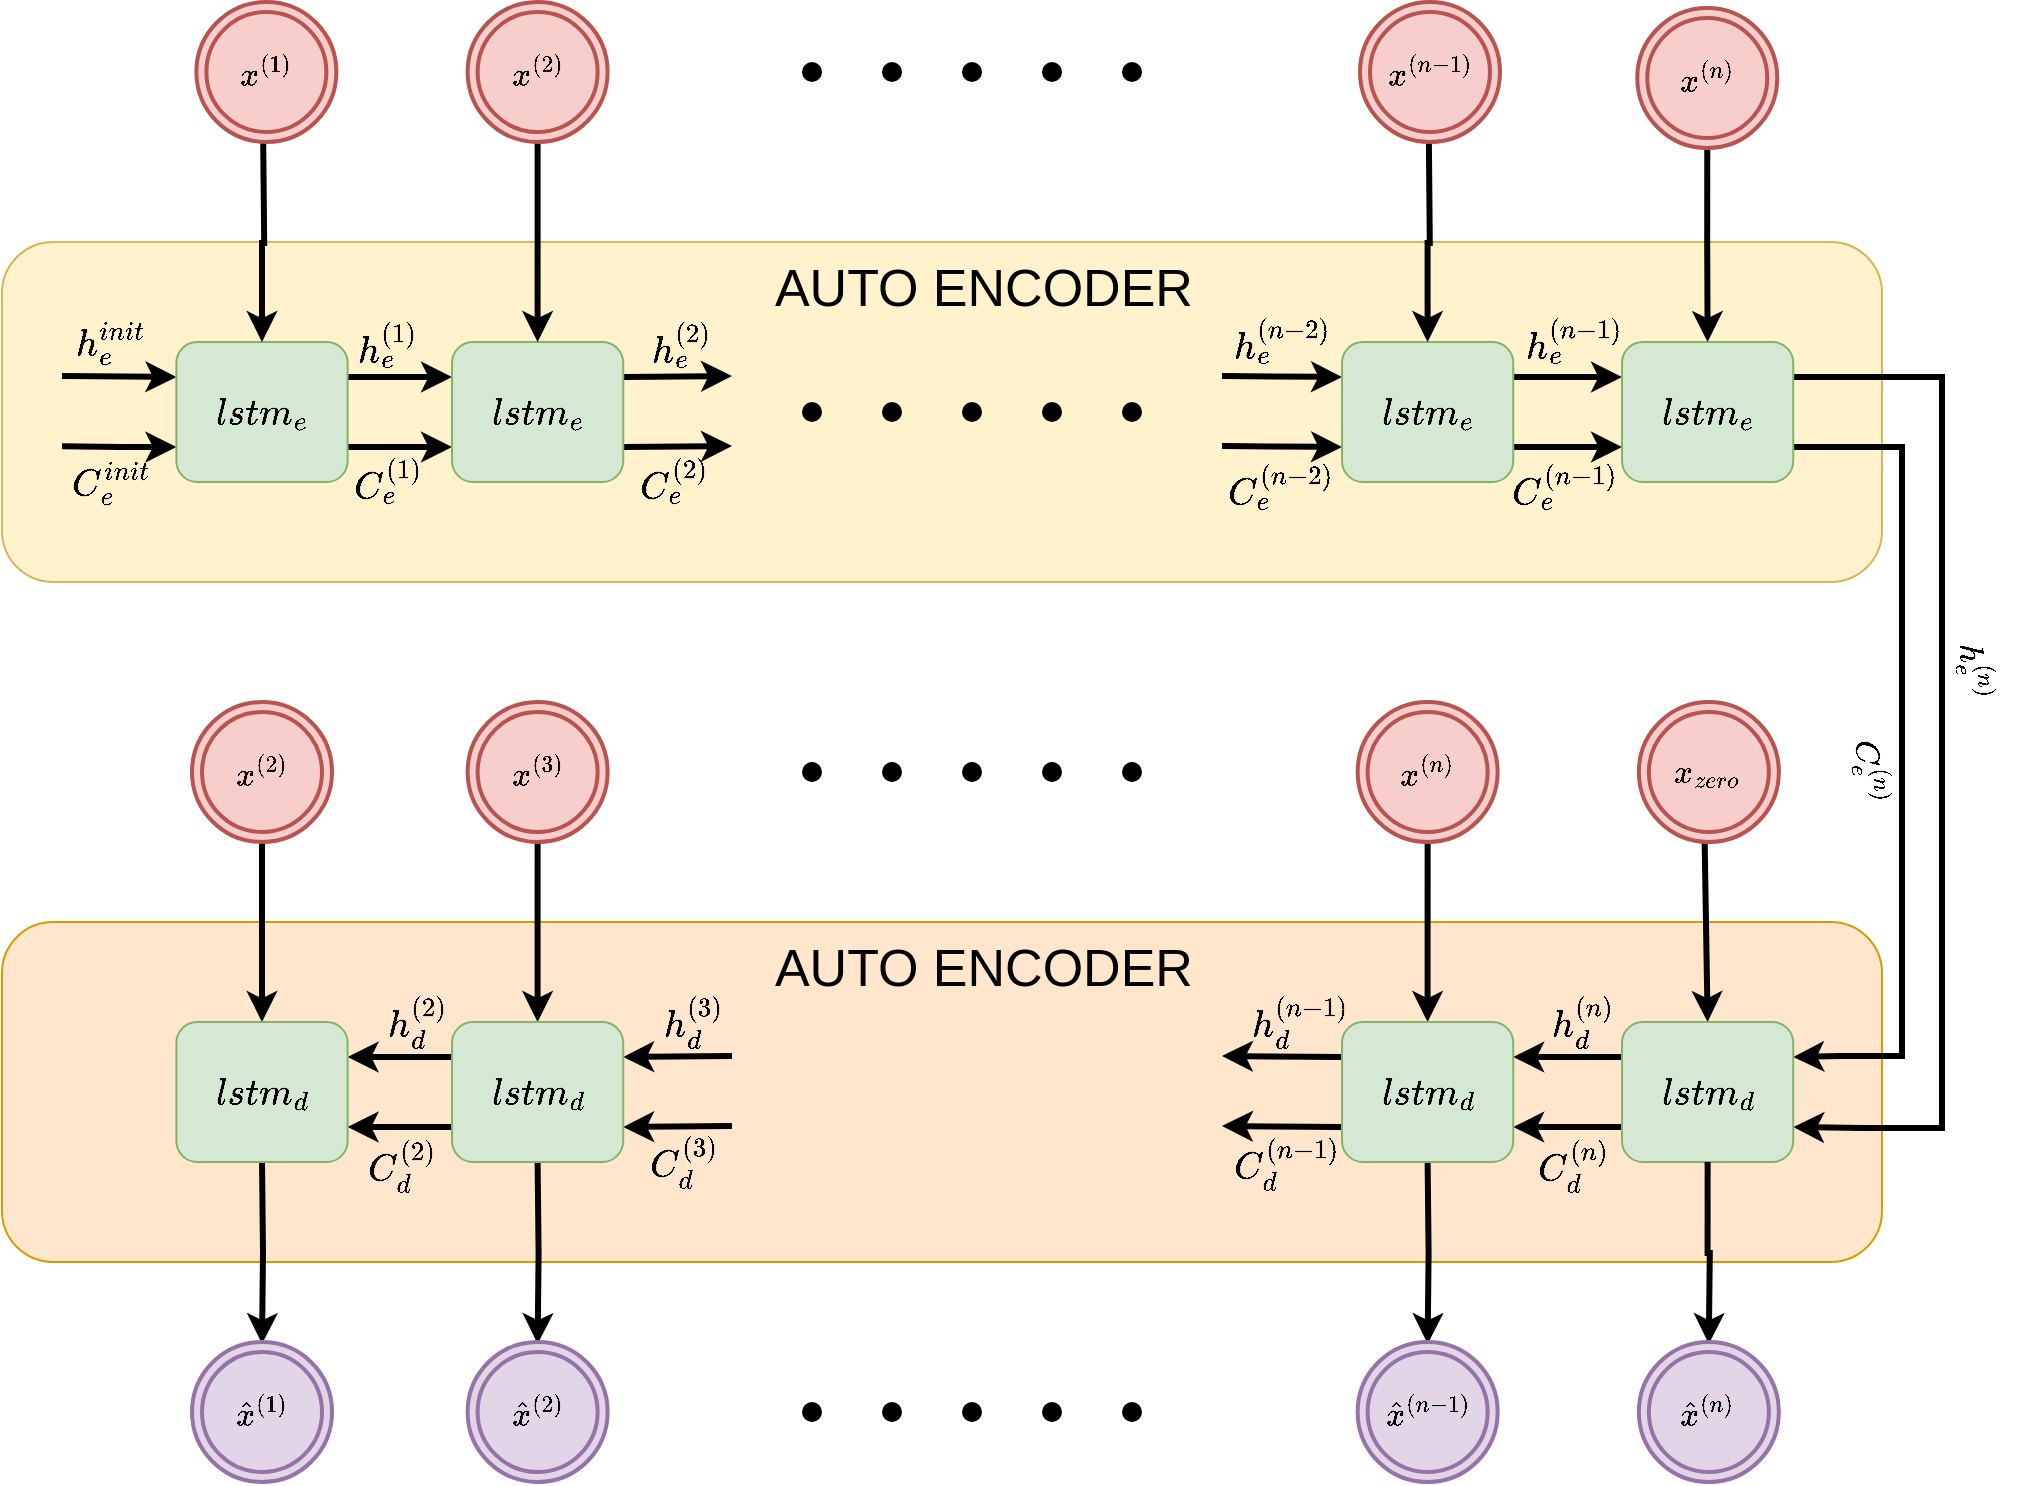 <mxfile version="13.0.3" type="device"><diagram name="Page-1" id="edf60f1a-56cd-e834-aa8a-f176f3a09ee4"><mxGraphModel dx="1296" dy="1176" grid="1" gridSize="10" guides="1" tooltips="1" connect="1" arrows="1" fold="1" page="1" pageScale="1" pageWidth="1100" pageHeight="850" background="none" math="1" shadow="0"><root><mxCell id="0"/><mxCell id="1" parent="0"/><mxCell id="XLhRO7MtIuieg1RygwD8-1" value="&lt;font style=&quot;font-size: 26px&quot;&gt;&amp;nbsp; &amp;nbsp; &amp;nbsp; AUTO ENCODER&lt;br&gt;&lt;br&gt;&lt;br&gt;&lt;br&gt;&lt;br&gt;&lt;/font&gt;" style="rounded=1;whiteSpace=wrap;html=1;fillColor=#ffe6cc;strokeColor=#d79b00;connectable=0;" parent="1" vertex="1"><mxGeometry x="70" y="620" width="940" height="170" as="geometry"/></mxCell><mxCell id="K9HZkrbn3-RnlMzPygAK-2" value="&lt;font style=&quot;font-size: 26px&quot;&gt;&amp;nbsp; &amp;nbsp; &amp;nbsp; AUTO ENCODER&lt;br&gt;&lt;br&gt;&lt;br&gt;&lt;br&gt;&lt;br&gt;&lt;/font&gt;" style="rounded=1;whiteSpace=wrap;html=1;fillColor=#fff2cc;strokeColor=#d6b656;connectable=0;" parent="1" vertex="1"><mxGeometry x="70" y="280" width="940" height="170" as="geometry"/></mxCell><mxCell id="83qqZw05ufi5H7MGDvG--12" style="edgeStyle=orthogonalEdgeStyle;rounded=0;orthogonalLoop=1;jettySize=auto;html=1;exitX=1;exitY=0.25;exitDx=0;exitDy=0;entryX=0;entryY=0.25;entryDx=0;entryDy=0;startArrow=none;startFill=0;endArrow=classic;endFill=1;strokeWidth=3;" parent="1" source="83qqZw05ufi5H7MGDvG--3" target="83qqZw05ufi5H7MGDvG--7" edge="1"><mxGeometry relative="1" as="geometry"/></mxCell><mxCell id="83qqZw05ufi5H7MGDvG--13" style="edgeStyle=orthogonalEdgeStyle;rounded=0;orthogonalLoop=1;jettySize=auto;html=1;exitX=1;exitY=0.75;exitDx=0;exitDy=0;entryX=0;entryY=0.75;entryDx=0;entryDy=0;startArrow=none;startFill=0;endArrow=classic;endFill=1;strokeWidth=3;" parent="1" source="83qqZw05ufi5H7MGDvG--3" target="83qqZw05ufi5H7MGDvG--7" edge="1"><mxGeometry relative="1" as="geometry"/></mxCell><mxCell id="83qqZw05ufi5H7MGDvG--37" style="edgeStyle=orthogonalEdgeStyle;rounded=0;orthogonalLoop=1;jettySize=auto;html=1;exitX=0;exitY=0.25;exitDx=0;exitDy=0;fontSize=26;startArrow=classic;startFill=1;endArrow=none;endFill=0;strokeWidth=3;" parent="1" source="83qqZw05ufi5H7MGDvG--3" edge="1"><mxGeometry relative="1" as="geometry"><mxPoint x="100" y="347" as="targetPoint"/></mxGeometry></mxCell><mxCell id="83qqZw05ufi5H7MGDvG--38" style="edgeStyle=orthogonalEdgeStyle;rounded=0;orthogonalLoop=1;jettySize=auto;html=1;exitX=0;exitY=0.75;exitDx=0;exitDy=0;fontSize=26;startArrow=classic;startFill=1;endArrow=none;endFill=0;strokeWidth=3;" parent="1" source="83qqZw05ufi5H7MGDvG--3" edge="1"><mxGeometry relative="1" as="geometry"><mxPoint x="100" y="382.167" as="targetPoint"/></mxGeometry></mxCell><mxCell id="83qqZw05ufi5H7MGDvG--3" value="&lt;font style=&quot;font-size: 16px&quot;&gt;$$lstm_e$$&lt;/font&gt;" style="rounded=1;whiteSpace=wrap;html=1;fillColor=#d5e8d4;strokeColor=#82b366;" parent="1" vertex="1"><mxGeometry x="157.19" y="330" width="85.63" height="70" as="geometry"/></mxCell><mxCell id="83qqZw05ufi5H7MGDvG--28" style="edgeStyle=orthogonalEdgeStyle;rounded=0;orthogonalLoop=1;jettySize=auto;html=1;exitX=1;exitY=0.25;exitDx=0;exitDy=0;fontSize=26;startArrow=none;startFill=0;endArrow=classic;endFill=1;strokeWidth=3;" parent="1" source="83qqZw05ufi5H7MGDvG--7" edge="1"><mxGeometry relative="1" as="geometry"><mxPoint x="435" y="347" as="targetPoint"/></mxGeometry></mxCell><mxCell id="83qqZw05ufi5H7MGDvG--29" style="edgeStyle=orthogonalEdgeStyle;rounded=0;orthogonalLoop=1;jettySize=auto;html=1;exitX=1;exitY=0.75;exitDx=0;exitDy=0;fontSize=26;startArrow=none;startFill=0;endArrow=classic;endFill=1;strokeWidth=3;" parent="1" source="83qqZw05ufi5H7MGDvG--7" edge="1"><mxGeometry relative="1" as="geometry"><mxPoint x="435" y="382" as="targetPoint"/></mxGeometry></mxCell><mxCell id="83qqZw05ufi5H7MGDvG--7" value="&lt;span style=&quot;font-size: 16px&quot;&gt;$$lstm_e$$&lt;/span&gt;" style="rounded=1;whiteSpace=wrap;html=1;fillColor=#d5e8d4;strokeColor=#82b366;" parent="1" vertex="1"><mxGeometry x="295" y="330" width="85.62" height="70" as="geometry"/></mxCell><mxCell id="83qqZw05ufi5H7MGDvG--16" style="edgeStyle=orthogonalEdgeStyle;rounded=0;orthogonalLoop=1;jettySize=auto;html=1;exitX=1;exitY=0.25;exitDx=0;exitDy=0;entryX=0;entryY=0.25;entryDx=0;entryDy=0;startArrow=none;startFill=0;endArrow=classic;endFill=1;strokeWidth=3;" parent="1" source="83qqZw05ufi5H7MGDvG--18" target="83qqZw05ufi5H7MGDvG--19" edge="1"><mxGeometry relative="1" as="geometry"><mxPoint x="870" y="347.5" as="targetPoint"/></mxGeometry></mxCell><mxCell id="83qqZw05ufi5H7MGDvG--17" style="edgeStyle=orthogonalEdgeStyle;rounded=0;orthogonalLoop=1;jettySize=auto;html=1;exitX=1;exitY=0.75;exitDx=0;exitDy=0;entryX=0;entryY=0.75;entryDx=0;entryDy=0;startArrow=none;startFill=0;endArrow=classic;endFill=1;strokeWidth=3;" parent="1" source="83qqZw05ufi5H7MGDvG--18" target="83qqZw05ufi5H7MGDvG--19" edge="1"><mxGeometry relative="1" as="geometry"><mxPoint x="870" y="382.5" as="targetPoint"/></mxGeometry></mxCell><mxCell id="83qqZw05ufi5H7MGDvG--30" style="edgeStyle=orthogonalEdgeStyle;rounded=0;orthogonalLoop=1;jettySize=auto;html=1;exitX=0;exitY=0.25;exitDx=0;exitDy=0;fontSize=26;startArrow=classic;startFill=1;endArrow=none;endFill=0;strokeWidth=3;" parent="1" source="83qqZw05ufi5H7MGDvG--18" edge="1"><mxGeometry relative="1" as="geometry"><mxPoint x="680" y="347" as="targetPoint"/></mxGeometry></mxCell><mxCell id="83qqZw05ufi5H7MGDvG--31" style="edgeStyle=orthogonalEdgeStyle;rounded=0;orthogonalLoop=1;jettySize=auto;html=1;exitX=0;exitY=0.75;exitDx=0;exitDy=0;fontSize=26;startArrow=classic;startFill=1;endArrow=none;endFill=0;strokeWidth=3;" parent="1" source="83qqZw05ufi5H7MGDvG--18" edge="1"><mxGeometry relative="1" as="geometry"><mxPoint x="680" y="382" as="targetPoint"/></mxGeometry></mxCell><mxCell id="83qqZw05ufi5H7MGDvG--18" value="&lt;span style=&quot;font-size: 16px&quot;&gt;$$lstm_e$$&lt;/span&gt;" style="rounded=1;whiteSpace=wrap;html=1;fillColor=#d5e8d4;strokeColor=#82b366;" parent="1" vertex="1"><mxGeometry x="740" y="330" width="85.63" height="70" as="geometry"/></mxCell><mxCell id="UnYQnr_Fb2-LS5UaWXb_-621" style="edgeStyle=orthogonalEdgeStyle;rounded=0;orthogonalLoop=1;jettySize=auto;html=1;exitX=1;exitY=0.25;exitDx=0;exitDy=0;entryX=1;entryY=0.75;entryDx=0;entryDy=0;fontSize=14;strokeWidth=3;" parent="1" source="83qqZw05ufi5H7MGDvG--19" target="UnYQnr_Fb2-LS5UaWXb_-605" edge="1"><mxGeometry relative="1" as="geometry"><Array as="points"><mxPoint x="1040" y="348"/><mxPoint x="1040" y="723"/><mxPoint x="1000" y="723"/></Array></mxGeometry></mxCell><mxCell id="UnYQnr_Fb2-LS5UaWXb_-766" style="edgeStyle=orthogonalEdgeStyle;rounded=0;orthogonalLoop=1;jettySize=auto;html=1;exitX=1;exitY=0.75;exitDx=0;exitDy=0;entryX=1;entryY=0.25;entryDx=0;entryDy=0;fontSize=14;startArrow=none;startFill=0;endArrow=classic;endFill=1;strokeWidth=3;" parent="1" source="83qqZw05ufi5H7MGDvG--19" target="UnYQnr_Fb2-LS5UaWXb_-605" edge="1"><mxGeometry relative="1" as="geometry"><Array as="points"><mxPoint x="1020" y="383"/><mxPoint x="1020" y="687"/><mxPoint x="990" y="687"/></Array></mxGeometry></mxCell><mxCell id="83qqZw05ufi5H7MGDvG--19" value="&lt;span style=&quot;font-size: 16px&quot;&gt;$$lstm_e$$&lt;/span&gt;" style="rounded=1;whiteSpace=wrap;html=1;fillColor=#d5e8d4;strokeColor=#82b366;" parent="1" vertex="1"><mxGeometry x="880" y="330" width="85.62" height="70" as="geometry"/></mxCell><mxCell id="fbcC58eC0QAVBtVCRvgp-2" value="$$h_e^{(1)}$$" style="text;html=1;strokeColor=none;fillColor=none;align=center;verticalAlign=middle;whiteSpace=wrap;rounded=0;fontSize=16;" parent="1" vertex="1"><mxGeometry x="232.81" y="317" width="60" height="30" as="geometry"/></mxCell><mxCell id="fbcC58eC0QAVBtVCRvgp-3" value="$$C_e^{(1)}$$" style="text;html=1;strokeColor=none;fillColor=none;align=center;verticalAlign=middle;whiteSpace=wrap;rounded=0;fontSize=16;" parent="1" vertex="1"><mxGeometry x="232.81" y="385" width="60" height="30" as="geometry"/></mxCell><mxCell id="fbcC58eC0QAVBtVCRvgp-4" value="$$h_e^{init}$$" style="text;html=1;strokeColor=none;fillColor=none;align=center;verticalAlign=middle;whiteSpace=wrap;rounded=0;fontSize=16;" parent="1" vertex="1"><mxGeometry x="94" y="315" width="60" height="30" as="geometry"/></mxCell><mxCell id="fbcC58eC0QAVBtVCRvgp-5" value="$$C_e^{init}$$" style="text;html=1;strokeColor=none;fillColor=none;align=center;verticalAlign=middle;whiteSpace=wrap;rounded=0;fontSize=16;" parent="1" vertex="1"><mxGeometry x="95" y="385" width="60" height="30" as="geometry"/></mxCell><mxCell id="fbcC58eC0QAVBtVCRvgp-6" value="$$h_e^{(2)}$$" style="text;html=1;strokeColor=none;fillColor=none;align=center;verticalAlign=middle;whiteSpace=wrap;rounded=0;fontSize=16;" parent="1" vertex="1"><mxGeometry x="379.81" y="317" width="60" height="30" as="geometry"/></mxCell><mxCell id="fbcC58eC0QAVBtVCRvgp-7" value="$$C_e^{(2)}$$" style="text;html=1;strokeColor=none;fillColor=none;align=center;verticalAlign=middle;whiteSpace=wrap;rounded=0;fontSize=16;" parent="1" vertex="1"><mxGeometry x="375.62" y="385" width="60" height="30" as="geometry"/></mxCell><mxCell id="fbcC58eC0QAVBtVCRvgp-8" value="$$h_e^{(n-2)}$$" style="text;html=1;strokeColor=none;fillColor=none;align=center;verticalAlign=middle;whiteSpace=wrap;rounded=0;fontSize=16;" parent="1" vertex="1"><mxGeometry x="680" y="315" width="60" height="30" as="geometry"/></mxCell><mxCell id="fbcC58eC0QAVBtVCRvgp-9" value="$$C_e^{(n-2)}$$" style="text;html=1;strokeColor=none;fillColor=none;align=center;verticalAlign=middle;whiteSpace=wrap;rounded=0;fontSize=16;" parent="1" vertex="1"><mxGeometry x="679.82" y="388" width="60" height="30" as="geometry"/></mxCell><mxCell id="fbcC58eC0QAVBtVCRvgp-10" value="$$C_e^{(n-1)}$$" style="text;html=1;strokeColor=none;fillColor=none;align=center;verticalAlign=middle;whiteSpace=wrap;rounded=0;fontSize=16;" parent="1" vertex="1"><mxGeometry x="821.63" y="388" width="60" height="30" as="geometry"/></mxCell><mxCell id="fbcC58eC0QAVBtVCRvgp-11" value="$$h_e^{(n-1)}$$" style="text;html=1;strokeColor=none;fillColor=none;align=center;verticalAlign=middle;whiteSpace=wrap;rounded=0;fontSize=16;" parent="1" vertex="1"><mxGeometry x="825.63" y="315" width="60" height="30" as="geometry"/></mxCell><mxCell id="UnYQnr_Fb2-LS5UaWXb_-312" style="edgeStyle=orthogonalEdgeStyle;rounded=0;orthogonalLoop=1;jettySize=auto;html=1;entryX=0.5;entryY=1;entryDx=0;entryDy=0;startArrow=classic;startFill=1;endArrow=none;endFill=0;strokeWidth=3;" parent="1" target="UnYQnr_Fb2-LS5UaWXb_-594" edge="1"><mxGeometry relative="1" as="geometry"><mxPoint x="200.005" y="831" as="sourcePoint"/></mxGeometry></mxCell><mxCell id="UnYQnr_Fb2-LS5UaWXb_-344" style="edgeStyle=orthogonalEdgeStyle;rounded=0;orthogonalLoop=1;jettySize=auto;html=1;entryX=0.5;entryY=1;entryDx=0;entryDy=0;startArrow=classic;startFill=1;endArrow=none;endFill=0;strokeWidth=3;" parent="1" target="UnYQnr_Fb2-LS5UaWXb_-598" edge="1"><mxGeometry relative="1" as="geometry"><mxPoint x="337.81" y="831" as="sourcePoint"/></mxGeometry></mxCell><mxCell id="UnYQnr_Fb2-LS5UaWXb_-376" style="edgeStyle=orthogonalEdgeStyle;rounded=0;orthogonalLoop=1;jettySize=auto;html=1;entryX=0.5;entryY=1;entryDx=0;entryDy=0;fontSize=26;startArrow=classic;startFill=1;endArrow=none;endFill=0;strokeWidth=3;" parent="1" target="UnYQnr_Fb2-LS5UaWXb_-604" edge="1"><mxGeometry relative="1" as="geometry"><mxPoint x="782.815" y="831" as="sourcePoint"/></mxGeometry></mxCell><mxCell id="UnYQnr_Fb2-LS5UaWXb_-540" style="edgeStyle=none;rounded=0;orthogonalLoop=1;jettySize=auto;html=1;entryX=0.5;entryY=0;entryDx=0;entryDy=0;fontSize=26;startArrow=none;startFill=0;endArrow=classic;endFill=1;strokeWidth=3;" parent="1" target="UnYQnr_Fb2-LS5UaWXb_-605" edge="1"><mxGeometry relative="1" as="geometry"><mxPoint x="921.315" y="579" as="sourcePoint"/></mxGeometry></mxCell><mxCell id="UnYQnr_Fb2-LS5UaWXb_-590" style="edgeStyle=orthogonalEdgeStyle;rounded=0;orthogonalLoop=1;jettySize=auto;html=1;exitX=1;exitY=0.25;exitDx=0;exitDy=0;entryX=0;entryY=0.25;entryDx=0;entryDy=0;startArrow=classic;startFill=1;endArrow=none;endFill=0;strokeWidth=3;" parent="1" source="UnYQnr_Fb2-LS5UaWXb_-594" target="UnYQnr_Fb2-LS5UaWXb_-598" edge="1"><mxGeometry relative="1" as="geometry"/></mxCell><mxCell id="UnYQnr_Fb2-LS5UaWXb_-591" style="edgeStyle=orthogonalEdgeStyle;rounded=0;orthogonalLoop=1;jettySize=auto;html=1;exitX=1;exitY=0.75;exitDx=0;exitDy=0;entryX=0;entryY=0.75;entryDx=0;entryDy=0;startArrow=classic;startFill=1;endArrow=none;endFill=0;strokeWidth=3;" parent="1" source="UnYQnr_Fb2-LS5UaWXb_-594" target="UnYQnr_Fb2-LS5UaWXb_-598" edge="1"><mxGeometry relative="1" as="geometry"/></mxCell><mxCell id="UnYQnr_Fb2-LS5UaWXb_-762" style="edgeStyle=orthogonalEdgeStyle;rounded=0;orthogonalLoop=1;jettySize=auto;html=1;fontSize=14;startArrow=classic;startFill=1;endArrow=none;endFill=0;strokeWidth=3;" parent="1" source="UnYQnr_Fb2-LS5UaWXb_-594" edge="1"><mxGeometry relative="1" as="geometry"><mxPoint x="200" y="580" as="targetPoint"/></mxGeometry></mxCell><mxCell id="UnYQnr_Fb2-LS5UaWXb_-594" value="&lt;font style=&quot;font-size: 16px&quot;&gt;$$lstm_d$$&lt;/font&gt;" style="rounded=1;whiteSpace=wrap;html=1;fillColor=#d5e8d4;strokeColor=#82b366;" parent="1" vertex="1"><mxGeometry x="157.19" y="670" width="85.63" height="70" as="geometry"/></mxCell><mxCell id="UnYQnr_Fb2-LS5UaWXb_-595" style="edgeStyle=orthogonalEdgeStyle;rounded=0;orthogonalLoop=1;jettySize=auto;html=1;entryX=0.5;entryY=1.091;entryDx=0;entryDy=0;entryPerimeter=0;startArrow=classic;startFill=1;endArrow=none;endFill=0;strokeWidth=3;" parent="1" source="UnYQnr_Fb2-LS5UaWXb_-598" edge="1"><mxGeometry relative="1" as="geometry"><mxPoint x="337.81" y="580.001" as="targetPoint"/></mxGeometry></mxCell><mxCell id="UnYQnr_Fb2-LS5UaWXb_-596" style="edgeStyle=orthogonalEdgeStyle;rounded=0;orthogonalLoop=1;jettySize=auto;html=1;exitX=1;exitY=0.25;exitDx=0;exitDy=0;fontSize=26;startArrow=classic;startFill=1;endArrow=none;endFill=0;strokeWidth=3;" parent="1" source="UnYQnr_Fb2-LS5UaWXb_-598" edge="1"><mxGeometry relative="1" as="geometry"><mxPoint x="435" y="687" as="targetPoint"/></mxGeometry></mxCell><mxCell id="UnYQnr_Fb2-LS5UaWXb_-597" style="edgeStyle=orthogonalEdgeStyle;rounded=0;orthogonalLoop=1;jettySize=auto;html=1;exitX=1;exitY=0.75;exitDx=0;exitDy=0;fontSize=26;startArrow=classic;startFill=1;endArrow=none;endFill=0;strokeWidth=3;" parent="1" source="UnYQnr_Fb2-LS5UaWXb_-598" edge="1"><mxGeometry relative="1" as="geometry"><mxPoint x="435" y="722" as="targetPoint"/></mxGeometry></mxCell><mxCell id="UnYQnr_Fb2-LS5UaWXb_-598" value="&lt;span style=&quot;font-size: 16px&quot;&gt;$$lstm_d$$&lt;/span&gt;" style="rounded=1;whiteSpace=wrap;html=1;fillColor=#d5e8d4;strokeColor=#82b366;" parent="1" vertex="1"><mxGeometry x="295" y="670" width="85.62" height="70" as="geometry"/></mxCell><mxCell id="UnYQnr_Fb2-LS5UaWXb_-599" style="edgeStyle=orthogonalEdgeStyle;rounded=0;orthogonalLoop=1;jettySize=auto;html=1;exitX=1;exitY=0.25;exitDx=0;exitDy=0;entryX=0;entryY=0.25;entryDx=0;entryDy=0;startArrow=classic;startFill=1;endArrow=none;endFill=0;strokeWidth=3;" parent="1" source="UnYQnr_Fb2-LS5UaWXb_-604" target="UnYQnr_Fb2-LS5UaWXb_-605" edge="1"><mxGeometry relative="1" as="geometry"><mxPoint x="870" y="687.5" as="targetPoint"/></mxGeometry></mxCell><mxCell id="UnYQnr_Fb2-LS5UaWXb_-600" style="edgeStyle=orthogonalEdgeStyle;rounded=0;orthogonalLoop=1;jettySize=auto;html=1;exitX=1;exitY=0.75;exitDx=0;exitDy=0;entryX=0;entryY=0.75;entryDx=0;entryDy=0;startArrow=classic;startFill=1;endArrow=none;endFill=0;strokeWidth=3;" parent="1" source="UnYQnr_Fb2-LS5UaWXb_-604" target="UnYQnr_Fb2-LS5UaWXb_-605" edge="1"><mxGeometry relative="1" as="geometry"><mxPoint x="870" y="722.5" as="targetPoint"/></mxGeometry></mxCell><mxCell id="UnYQnr_Fb2-LS5UaWXb_-601" style="edgeStyle=orthogonalEdgeStyle;rounded=0;orthogonalLoop=1;jettySize=auto;html=1;fontSize=26;startArrow=classic;startFill=1;endArrow=none;endFill=0;strokeWidth=3;" parent="1" source="UnYQnr_Fb2-LS5UaWXb_-604" edge="1"><mxGeometry relative="1" as="geometry"><mxPoint x="782.815" y="579" as="targetPoint"/></mxGeometry></mxCell><mxCell id="UnYQnr_Fb2-LS5UaWXb_-602" style="edgeStyle=orthogonalEdgeStyle;rounded=0;orthogonalLoop=1;jettySize=auto;html=1;exitX=0;exitY=0.25;exitDx=0;exitDy=0;fontSize=26;startArrow=none;startFill=0;endArrow=classic;endFill=1;strokeWidth=3;" parent="1" source="UnYQnr_Fb2-LS5UaWXb_-604" edge="1"><mxGeometry relative="1" as="geometry"><mxPoint x="680" y="687" as="targetPoint"/></mxGeometry></mxCell><mxCell id="UnYQnr_Fb2-LS5UaWXb_-603" style="edgeStyle=orthogonalEdgeStyle;rounded=0;orthogonalLoop=1;jettySize=auto;html=1;exitX=0;exitY=0.75;exitDx=0;exitDy=0;fontSize=26;startArrow=none;startFill=0;endArrow=classic;endFill=1;strokeWidth=3;" parent="1" source="UnYQnr_Fb2-LS5UaWXb_-604" edge="1"><mxGeometry relative="1" as="geometry"><mxPoint x="680" y="722" as="targetPoint"/></mxGeometry></mxCell><mxCell id="UnYQnr_Fb2-LS5UaWXb_-604" value="&lt;span style=&quot;font-size: 16px&quot;&gt;$$lstm_d$$&lt;/span&gt;" style="rounded=1;whiteSpace=wrap;html=1;fillColor=#d5e8d4;strokeColor=#82b366;" parent="1" vertex="1"><mxGeometry x="740" y="670" width="85.63" height="70" as="geometry"/></mxCell><mxCell id="UnYQnr_Fb2-LS5UaWXb_-605" value="&lt;span style=&quot;font-size: 16px&quot;&gt;$$lstm_d$$&lt;/span&gt;" style="rounded=1;whiteSpace=wrap;html=1;fillColor=#d5e8d4;strokeColor=#82b366;" parent="1" vertex="1"><mxGeometry x="880" y="670" width="85.62" height="70" as="geometry"/></mxCell><mxCell id="UnYQnr_Fb2-LS5UaWXb_-611" value="$$h_d^{(2)}$$" style="text;html=1;strokeColor=none;fillColor=none;align=center;verticalAlign=middle;whiteSpace=wrap;rounded=0;fontSize=16;" parent="1" vertex="1"><mxGeometry x="247.82" y="655" width="60" height="30" as="geometry"/></mxCell><mxCell id="UnYQnr_Fb2-LS5UaWXb_-612" value="$$C_d^{(2)}$$" style="text;html=1;strokeColor=none;fillColor=none;align=center;verticalAlign=middle;whiteSpace=wrap;rounded=0;fontSize=16;" parent="1" vertex="1"><mxGeometry x="239.81" y="727" width="60" height="30" as="geometry"/></mxCell><mxCell id="UnYQnr_Fb2-LS5UaWXb_-615" value="$$h_d^{(3)}$$" style="text;html=1;strokeColor=none;fillColor=none;align=center;verticalAlign=middle;whiteSpace=wrap;rounded=0;fontSize=16;" parent="1" vertex="1"><mxGeometry x="386.0" y="655" width="60" height="30" as="geometry"/></mxCell><mxCell id="UnYQnr_Fb2-LS5UaWXb_-616" value="$$C_d^{(3)}$$" style="text;html=1;strokeColor=none;fillColor=none;align=center;verticalAlign=middle;whiteSpace=wrap;rounded=0;fontSize=16;" parent="1" vertex="1"><mxGeometry x="380.62" y="725" width="60" height="30" as="geometry"/></mxCell><mxCell id="UnYQnr_Fb2-LS5UaWXb_-617" value="$$h_d^{(n-1)}$$" style="text;html=1;strokeColor=none;fillColor=none;align=center;verticalAlign=middle;whiteSpace=wrap;rounded=0;fontSize=16;" parent="1" vertex="1"><mxGeometry x="689" y="655" width="60" height="30" as="geometry"/></mxCell><mxCell id="UnYQnr_Fb2-LS5UaWXb_-618" value="$$C_d^{(n-1)}$$" style="text;html=1;strokeColor=none;fillColor=none;align=center;verticalAlign=middle;whiteSpace=wrap;rounded=0;fontSize=16;" parent="1" vertex="1"><mxGeometry x="682.82" y="726" width="60" height="30" as="geometry"/></mxCell><mxCell id="UnYQnr_Fb2-LS5UaWXb_-619" value="$$C_d^{(n)}$$" style="text;html=1;strokeColor=none;fillColor=none;align=center;verticalAlign=middle;whiteSpace=wrap;rounded=0;fontSize=16;" parent="1" vertex="1"><mxGeometry x="825.63" y="727" width="60" height="30" as="geometry"/></mxCell><mxCell id="UnYQnr_Fb2-LS5UaWXb_-620" value="$$h_d^{(n)}$$" style="text;html=1;strokeColor=none;fillColor=none;align=center;verticalAlign=middle;whiteSpace=wrap;rounded=0;fontSize=16;" parent="1" vertex="1"><mxGeometry x="830.63" y="655" width="60" height="30" as="geometry"/></mxCell><mxCell id="UnYQnr_Fb2-LS5UaWXb_-757" style="edgeStyle=orthogonalEdgeStyle;rounded=0;orthogonalLoop=1;jettySize=auto;html=1;entryX=0.5;entryY=0;entryDx=0;entryDy=0;fontSize=14;strokeWidth=3;" parent="1" target="83qqZw05ufi5H7MGDvG--3" edge="1"><mxGeometry relative="1" as="geometry"><mxPoint x="200.6" y="230" as="sourcePoint"/></mxGeometry></mxCell><mxCell id="UnYQnr_Fb2-LS5UaWXb_-758" style="edgeStyle=orthogonalEdgeStyle;rounded=0;orthogonalLoop=1;jettySize=auto;html=1;fontSize=14;strokeWidth=3;exitX=0.5;exitY=1;exitDx=0;exitDy=0;" parent="1" source="UcCZPYnLm6Wpl8kIDtEv-7" target="83qqZw05ufi5H7MGDvG--7" edge="1"><mxGeometry relative="1" as="geometry"><mxPoint x="338.4" y="240" as="sourcePoint"/></mxGeometry></mxCell><mxCell id="UnYQnr_Fb2-LS5UaWXb_-759" style="edgeStyle=orthogonalEdgeStyle;rounded=0;orthogonalLoop=1;jettySize=auto;html=1;exitX=0.5;exitY=1;exitDx=0;exitDy=0;fontSize=14;strokeWidth=3;" parent="1" target="83qqZw05ufi5H7MGDvG--18" edge="1"><mxGeometry relative="1" as="geometry"><mxPoint x="783.44" y="230" as="sourcePoint"/></mxGeometry></mxCell><mxCell id="UnYQnr_Fb2-LS5UaWXb_-760" style="edgeStyle=orthogonalEdgeStyle;rounded=0;orthogonalLoop=1;jettySize=auto;html=1;exitX=0.5;exitY=1;exitDx=0;exitDy=0;entryX=0.5;entryY=0;entryDx=0;entryDy=0;fontSize=14;strokeWidth=3;" parent="1" source="UcCZPYnLm6Wpl8kIDtEv-5" target="83qqZw05ufi5H7MGDvG--19" edge="1"><mxGeometry relative="1" as="geometry"><mxPoint x="923.43" y="239" as="sourcePoint"/></mxGeometry></mxCell><mxCell id="UnYQnr_Fb2-LS5UaWXb_-800" style="edgeStyle=orthogonalEdgeStyle;rounded=0;orthogonalLoop=1;jettySize=auto;html=1;entryX=0.5;entryY=1;entryDx=0;entryDy=0;fontSize=14;startArrow=classic;startFill=1;endArrow=none;endFill=0;strokeWidth=3;" parent="1" target="UnYQnr_Fb2-LS5UaWXb_-605" edge="1"><mxGeometry relative="1" as="geometry"><mxPoint x="923.4" y="831" as="sourcePoint"/></mxGeometry></mxCell><mxCell id="UnYQnr_Fb2-LS5UaWXb_-802" value="&lt;span style=&quot;font-size: 14px;&quot;&gt;$$C_e^{(n)}$$&lt;/span&gt;" style="text;html=1;strokeColor=none;fillColor=none;align=center;verticalAlign=middle;whiteSpace=wrap;rounded=0;fontFamily=Helvetica;fontSize=12;fontColor=default;rotation=90;" parent="1" vertex="1"><mxGeometry x="975" y="530" width="60" height="30" as="geometry"/></mxCell><mxCell id="UnYQnr_Fb2-LS5UaWXb_-803" value="&lt;span style=&quot;font-size: 14px;&quot;&gt;&amp;nbsp;$$h_e^{(n)}$$&lt;/span&gt;" style="text;html=1;strokeColor=none;fillColor=none;align=center;verticalAlign=middle;whiteSpace=wrap;rounded=0;fontFamily=Helvetica;fontSize=12;fontColor=default;rotation=90;" parent="1" vertex="1"><mxGeometry x="1035" y="480" width="60" height="30" as="geometry"/></mxCell><mxCell id="UcCZPYnLm6Wpl8kIDtEv-1" value="&lt;span style=&quot;font-size: 14px;&quot;&gt;$$x^{(2)}$$&lt;/span&gt;" style="ellipse;shape=doubleEllipse;whiteSpace=wrap;html=1;aspect=fixed;fontSize=24;strokeWidth=2;fillColor=#f8cecc;strokeColor=#b85450;" parent="1" vertex="1"><mxGeometry x="165.01" y="510" width="70" height="70" as="geometry"/></mxCell><mxCell id="UcCZPYnLm6Wpl8kIDtEv-2" value="&lt;span style=&quot;font-size: 14px;&quot;&gt;$$x^{(3)}$$&lt;/span&gt;" style="ellipse;shape=doubleEllipse;whiteSpace=wrap;html=1;aspect=fixed;fontSize=24;strokeWidth=2;fillColor=#f8cecc;strokeColor=#b85450;" parent="1" vertex="1"><mxGeometry x="302.81" y="510" width="70" height="70" as="geometry"/></mxCell><mxCell id="UcCZPYnLm6Wpl8kIDtEv-3" value="&lt;span style=&quot;font-size: 14px;&quot;&gt;$$x^{(n)}$$&lt;/span&gt;" style="ellipse;shape=doubleEllipse;whiteSpace=wrap;html=1;aspect=fixed;fontSize=24;strokeWidth=2;fillColor=#f8cecc;strokeColor=#b85450;" parent="1" vertex="1"><mxGeometry x="747.82" y="510" width="70" height="70" as="geometry"/></mxCell><mxCell id="UcCZPYnLm6Wpl8kIDtEv-4" value="&lt;span style=&quot;font-size: 14px;&quot;&gt;$$x_{zero}$$&lt;/span&gt;" style="ellipse;shape=doubleEllipse;whiteSpace=wrap;html=1;aspect=fixed;fontSize=24;strokeWidth=2;fillColor=#f8cecc;strokeColor=#b85450;" parent="1" vertex="1"><mxGeometry x="888.43" y="510" width="70" height="70" as="geometry"/></mxCell><mxCell id="UcCZPYnLm6Wpl8kIDtEv-5" value="&lt;span style=&quot;font-size: 14px;&quot;&gt;$$x^{(n)}$$&lt;/span&gt;" style="ellipse;shape=doubleEllipse;whiteSpace=wrap;html=1;aspect=fixed;fontSize=24;strokeWidth=2;fillColor=#f8cecc;strokeColor=#b85450;" parent="1" vertex="1"><mxGeometry x="887.63" y="163" width="70" height="70" as="geometry"/></mxCell><mxCell id="UcCZPYnLm6Wpl8kIDtEv-6" value="&lt;span style=&quot;font-size: 14px;&quot;&gt;$$x^{(n-1)}$$&lt;/span&gt;" style="ellipse;shape=doubleEllipse;whiteSpace=wrap;html=1;aspect=fixed;fontSize=24;strokeWidth=2;fillColor=#f8cecc;strokeColor=#b85450;" parent="1" vertex="1"><mxGeometry x="749" y="160" width="70" height="70" as="geometry"/></mxCell><mxCell id="UcCZPYnLm6Wpl8kIDtEv-7" value="&lt;span style=&quot;font-size: 14px;&quot;&gt;$$x^{(2)}$$&lt;/span&gt;" style="ellipse;shape=doubleEllipse;whiteSpace=wrap;html=1;aspect=fixed;fontSize=24;strokeWidth=2;fillColor=#f8cecc;strokeColor=#b85450;" parent="1" vertex="1"><mxGeometry x="302.81" y="160" width="70" height="70" as="geometry"/></mxCell><mxCell id="UcCZPYnLm6Wpl8kIDtEv-8" value="&lt;span style=&quot;font-size: 14px;&quot;&gt;$$x^{(1)}$$&lt;/span&gt;" style="ellipse;shape=doubleEllipse;whiteSpace=wrap;html=1;aspect=fixed;fontSize=24;strokeWidth=2;fillColor=#f8cecc;strokeColor=#b85450;" parent="1" vertex="1"><mxGeometry x="167.19" y="160" width="70" height="70" as="geometry"/></mxCell><mxCell id="UcCZPYnLm6Wpl8kIDtEv-9" value="&lt;span style=&quot;font-size: 14px;&quot;&gt;$$\hat{x}^{(1)}$$&lt;/span&gt;" style="ellipse;shape=doubleEllipse;whiteSpace=wrap;html=1;aspect=fixed;fontSize=24;strokeWidth=2;fillColor=#e1d5e7;strokeColor=#9673a6;" parent="1" vertex="1"><mxGeometry x="165.01" y="830" width="70" height="70" as="geometry"/></mxCell><mxCell id="UcCZPYnLm6Wpl8kIDtEv-10" value="&lt;span style=&quot;font-size: 14px;&quot;&gt;$$\hat{x}^{(2)}$$&lt;/span&gt;" style="ellipse;shape=doubleEllipse;whiteSpace=wrap;html=1;aspect=fixed;fontSize=24;strokeWidth=2;fillColor=#e1d5e7;strokeColor=#9673a6;" parent="1" vertex="1"><mxGeometry x="302.81" y="830" width="70" height="70" as="geometry"/></mxCell><mxCell id="UcCZPYnLm6Wpl8kIDtEv-11" value="&lt;span style=&quot;font-size: 14px;&quot;&gt;$$\hat{x}^{(n-1)}$$&lt;/span&gt;" style="ellipse;shape=doubleEllipse;whiteSpace=wrap;html=1;aspect=fixed;fontSize=24;strokeWidth=2;fillColor=#e1d5e7;strokeColor=#9673a6;" parent="1" vertex="1"><mxGeometry x="747.82" y="830" width="70" height="70" as="geometry"/></mxCell><mxCell id="UcCZPYnLm6Wpl8kIDtEv-12" value="&lt;span style=&quot;font-size: 14px;&quot;&gt;$$\hat{x}^{(n)}$$&lt;/span&gt;" style="ellipse;shape=doubleEllipse;whiteSpace=wrap;html=1;aspect=fixed;fontSize=24;strokeWidth=2;fillColor=#e1d5e7;strokeColor=#9673a6;" parent="1" vertex="1"><mxGeometry x="888.43" y="830" width="70" height="70" as="geometry"/></mxCell><mxCell id="jNQRg-0JPmd9sla7hl7Z-3" value="" style="shape=ellipse;fillColor=#000000;strokeColor=none;html=1" vertex="1" parent="1"><mxGeometry x="470" y="190" width="10" height="10" as="geometry"/></mxCell><mxCell id="jNQRg-0JPmd9sla7hl7Z-4" value="" style="shape=ellipse;fillColor=#000000;strokeColor=none;html=1" vertex="1" parent="1"><mxGeometry x="510" y="190" width="10" height="10" as="geometry"/></mxCell><mxCell id="jNQRg-0JPmd9sla7hl7Z-5" value="" style="shape=ellipse;fillColor=#000000;strokeColor=none;html=1" vertex="1" parent="1"><mxGeometry x="550" y="190" width="10" height="10" as="geometry"/></mxCell><mxCell id="jNQRg-0JPmd9sla7hl7Z-6" value="" style="shape=ellipse;fillColor=#000000;strokeColor=none;html=1" vertex="1" parent="1"><mxGeometry x="590" y="190" width="10" height="10" as="geometry"/></mxCell><mxCell id="jNQRg-0JPmd9sla7hl7Z-7" value="" style="shape=ellipse;fillColor=#000000;strokeColor=none;html=1" vertex="1" parent="1"><mxGeometry x="630" y="190" width="10" height="10" as="geometry"/></mxCell><mxCell id="jNQRg-0JPmd9sla7hl7Z-8" value="" style="shape=ellipse;fillColor=#000000;strokeColor=none;html=1" vertex="1" parent="1"><mxGeometry x="470" y="360" width="10" height="10" as="geometry"/></mxCell><mxCell id="jNQRg-0JPmd9sla7hl7Z-9" value="" style="shape=ellipse;fillColor=#000000;strokeColor=none;html=1" vertex="1" parent="1"><mxGeometry x="510" y="360" width="10" height="10" as="geometry"/></mxCell><mxCell id="jNQRg-0JPmd9sla7hl7Z-10" value="" style="shape=ellipse;fillColor=#000000;strokeColor=none;html=1" vertex="1" parent="1"><mxGeometry x="550" y="360" width="10" height="10" as="geometry"/></mxCell><mxCell id="jNQRg-0JPmd9sla7hl7Z-11" value="" style="shape=ellipse;fillColor=#000000;strokeColor=none;html=1" vertex="1" parent="1"><mxGeometry x="590" y="360" width="10" height="10" as="geometry"/></mxCell><mxCell id="jNQRg-0JPmd9sla7hl7Z-12" value="" style="shape=ellipse;fillColor=#000000;strokeColor=none;html=1" vertex="1" parent="1"><mxGeometry x="630" y="360" width="10" height="10" as="geometry"/></mxCell><mxCell id="jNQRg-0JPmd9sla7hl7Z-13" value="" style="shape=ellipse;fillColor=#000000;strokeColor=none;html=1" vertex="1" parent="1"><mxGeometry x="470" y="540" width="10" height="10" as="geometry"/></mxCell><mxCell id="jNQRg-0JPmd9sla7hl7Z-14" value="" style="shape=ellipse;fillColor=#000000;strokeColor=none;html=1" vertex="1" parent="1"><mxGeometry x="510" y="540" width="10" height="10" as="geometry"/></mxCell><mxCell id="jNQRg-0JPmd9sla7hl7Z-15" value="" style="shape=ellipse;fillColor=#000000;strokeColor=none;html=1" vertex="1" parent="1"><mxGeometry x="550" y="540" width="10" height="10" as="geometry"/></mxCell><mxCell id="jNQRg-0JPmd9sla7hl7Z-16" value="" style="shape=ellipse;fillColor=#000000;strokeColor=none;html=1" vertex="1" parent="1"><mxGeometry x="590" y="540" width="10" height="10" as="geometry"/></mxCell><mxCell id="jNQRg-0JPmd9sla7hl7Z-17" value="" style="shape=ellipse;fillColor=#000000;strokeColor=none;html=1" vertex="1" parent="1"><mxGeometry x="630" y="540" width="10" height="10" as="geometry"/></mxCell><mxCell id="jNQRg-0JPmd9sla7hl7Z-18" value="" style="shape=ellipse;fillColor=#000000;strokeColor=none;html=1" vertex="1" parent="1"><mxGeometry x="470" y="860" width="10" height="10" as="geometry"/></mxCell><mxCell id="jNQRg-0JPmd9sla7hl7Z-19" value="" style="shape=ellipse;fillColor=#000000;strokeColor=none;html=1" vertex="1" parent="1"><mxGeometry x="510" y="860" width="10" height="10" as="geometry"/></mxCell><mxCell id="jNQRg-0JPmd9sla7hl7Z-20" value="" style="shape=ellipse;fillColor=#000000;strokeColor=none;html=1" vertex="1" parent="1"><mxGeometry x="550" y="860" width="10" height="10" as="geometry"/></mxCell><mxCell id="jNQRg-0JPmd9sla7hl7Z-21" value="" style="shape=ellipse;fillColor=#000000;strokeColor=none;html=1" vertex="1" parent="1"><mxGeometry x="590" y="860" width="10" height="10" as="geometry"/></mxCell><mxCell id="jNQRg-0JPmd9sla7hl7Z-22" value="" style="shape=ellipse;fillColor=#000000;strokeColor=none;html=1" vertex="1" parent="1"><mxGeometry x="630" y="860" width="10" height="10" as="geometry"/></mxCell></root></mxGraphModel></diagram></mxfile>